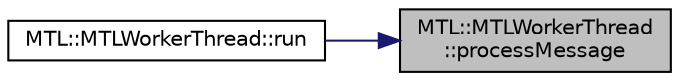 digraph "MTL::MTLWorkerThread::processMessage"
{
 // LATEX_PDF_SIZE
  edge [fontname="Helvetica",fontsize="10",labelfontname="Helvetica",labelfontsize="10"];
  node [fontname="Helvetica",fontsize="10",shape=record];
  rankdir="RL";
  Node1 [label="MTL::MTLWorkerThread\l::processMessage",height=0.2,width=0.4,color="black", fillcolor="grey75", style="filled", fontcolor="black",tooltip="Process the message Message."];
  Node1 -> Node2 [dir="back",color="midnightblue",fontsize="10",style="solid",fontname="Helvetica"];
  Node2 [label="MTL::MTLWorkerThread::run",height=0.2,width=0.4,color="black", fillcolor="white", style="filled",URL="$d9/dfb/classMTL_1_1MTLWorkerThread.html#a0067ca637c784cd496622182aa88783d",tooltip="Start the thread."];
}
